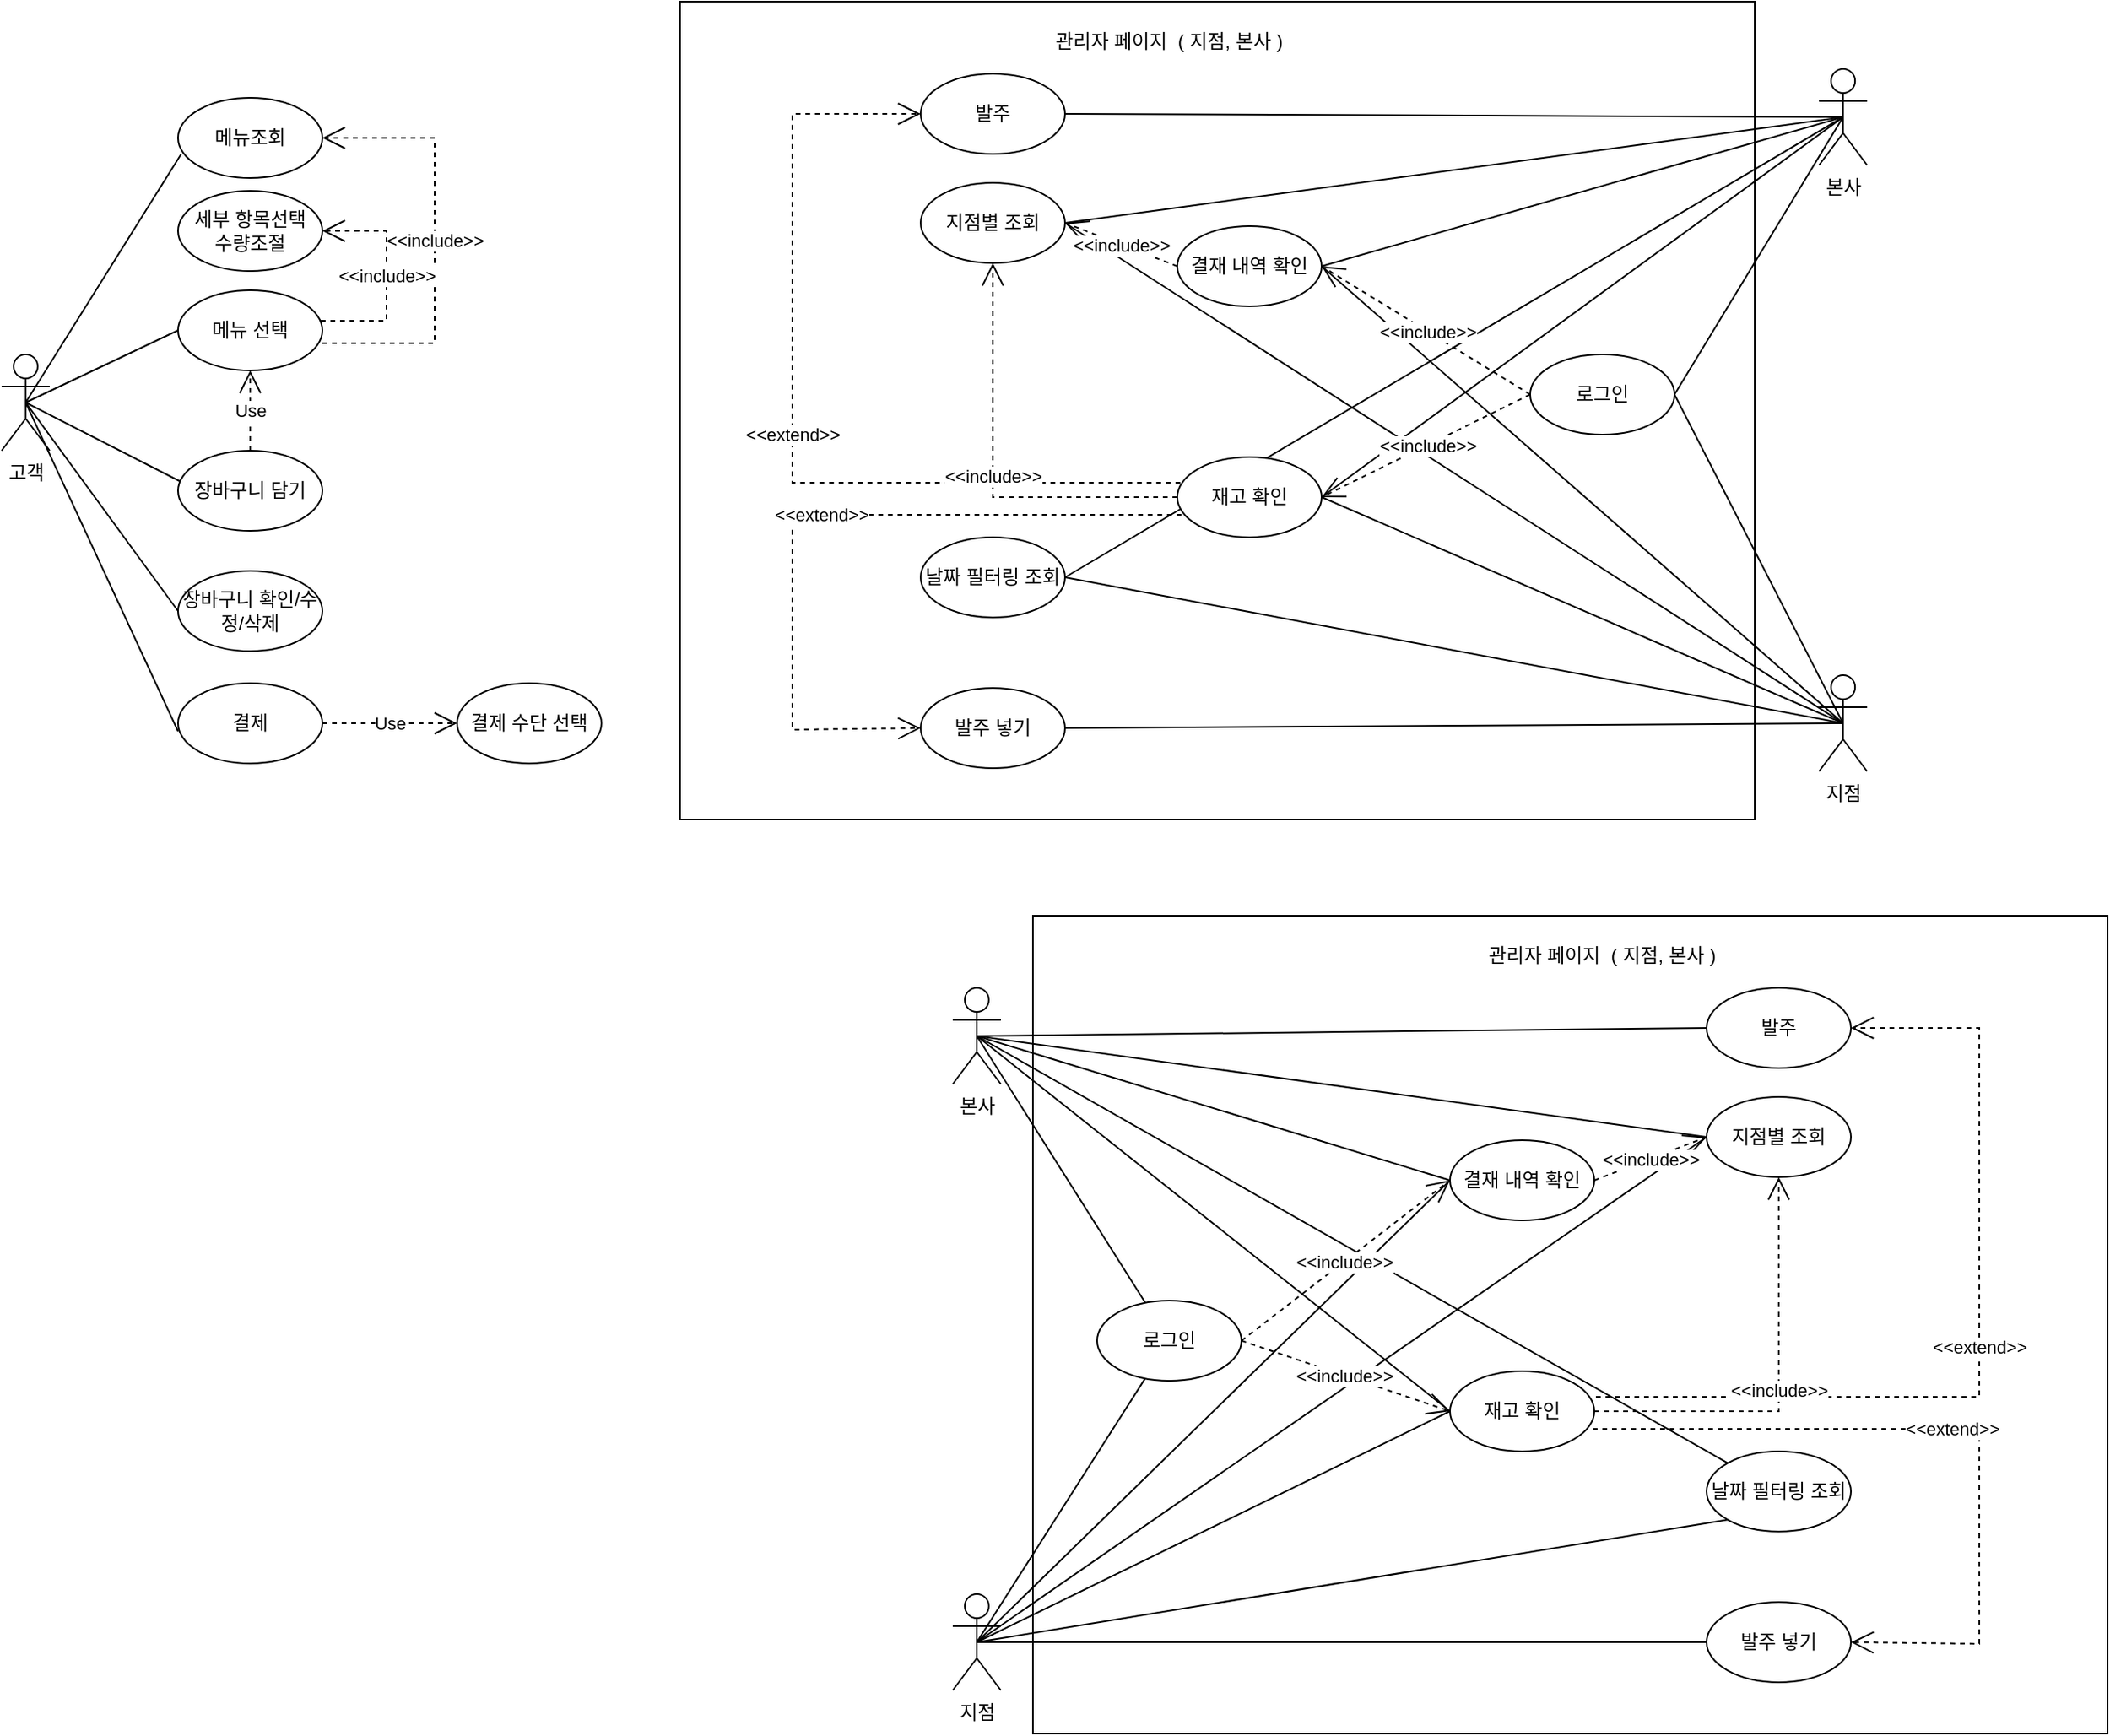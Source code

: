 <mxfile version="26.2.12">
  <diagram name="페이지-1" id="JZVc__FHkRPFE9M05rTo">
    <mxGraphModel dx="1428" dy="785" grid="1" gridSize="10" guides="1" tooltips="1" connect="1" arrows="1" fold="1" page="1" pageScale="1" pageWidth="827" pageHeight="1169" math="0" shadow="0">
      <root>
        <mxCell id="0" />
        <mxCell id="1" parent="0" />
        <mxCell id="R-ZYnTgCwf_NyY1Wy72V-14" value="" style="group" vertex="1" connectable="0" parent="1">
          <mxGeometry x="820" y="620" width="720" height="510" as="geometry" />
        </mxCell>
        <mxCell id="R-ZYnTgCwf_NyY1Wy72V-15" value="" style="rounded=0;whiteSpace=wrap;html=1;direction=east;" vertex="1" parent="R-ZYnTgCwf_NyY1Wy72V-14">
          <mxGeometry x="50" width="670" height="510" as="geometry" />
        </mxCell>
        <mxCell id="R-ZYnTgCwf_NyY1Wy72V-16" value="본사" style="shape=umlActor;verticalLabelPosition=bottom;verticalAlign=top;html=1;outlineConnect=0;direction=east;" vertex="1" parent="R-ZYnTgCwf_NyY1Wy72V-14">
          <mxGeometry y="45" width="30" height="60" as="geometry" />
        </mxCell>
        <mxCell id="R-ZYnTgCwf_NyY1Wy72V-17" value="지점" style="shape=umlActor;verticalLabelPosition=bottom;verticalAlign=top;html=1;outlineConnect=0;direction=east;" vertex="1" parent="R-ZYnTgCwf_NyY1Wy72V-14">
          <mxGeometry y="423" width="30" height="60" as="geometry" />
        </mxCell>
        <mxCell id="R-ZYnTgCwf_NyY1Wy72V-18" value="&lt;font style=&quot;vertical-align: inherit;&quot;&gt;&lt;font style=&quot;vertical-align: inherit;&quot;&gt;&lt;font style=&quot;vertical-align: inherit;&quot;&gt;&lt;font style=&quot;vertical-align: inherit;&quot;&gt;&lt;font style=&quot;vertical-align: inherit;&quot;&gt;&lt;font style=&quot;vertical-align: inherit;&quot;&gt;로그인&lt;/font&gt;&lt;/font&gt;&lt;/font&gt;&lt;/font&gt;&lt;/font&gt;&lt;/font&gt;" style="ellipse;whiteSpace=wrap;html=1;direction=east;" vertex="1" parent="R-ZYnTgCwf_NyY1Wy72V-14">
          <mxGeometry x="90" y="240" width="90" height="50" as="geometry" />
        </mxCell>
        <mxCell id="R-ZYnTgCwf_NyY1Wy72V-19" value="" style="endArrow=none;html=1;rounded=0;exitX=0.5;exitY=0.5;exitDx=0;exitDy=0;exitPerimeter=0;" edge="1" parent="R-ZYnTgCwf_NyY1Wy72V-14" source="R-ZYnTgCwf_NyY1Wy72V-16" target="R-ZYnTgCwf_NyY1Wy72V-18">
          <mxGeometry width="50" height="50" relative="1" as="geometry">
            <mxPoint x="234" y="290" as="sourcePoint" />
            <mxPoint x="284" y="240" as="targetPoint" />
            <Array as="points" />
          </mxGeometry>
        </mxCell>
        <mxCell id="R-ZYnTgCwf_NyY1Wy72V-20" value="" style="endArrow=none;html=1;rounded=0;exitX=0.5;exitY=0.5;exitDx=0;exitDy=0;exitPerimeter=0;" edge="1" parent="R-ZYnTgCwf_NyY1Wy72V-14" source="R-ZYnTgCwf_NyY1Wy72V-17" target="R-ZYnTgCwf_NyY1Wy72V-18">
          <mxGeometry width="50" height="50" relative="1" as="geometry">
            <mxPoint x="40" y="390" as="sourcePoint" />
            <mxPoint x="163.18" y="299.998" as="targetPoint" />
            <Array as="points" />
          </mxGeometry>
        </mxCell>
        <mxCell id="R-ZYnTgCwf_NyY1Wy72V-21" value="결재 내역 확인" style="ellipse;whiteSpace=wrap;html=1;direction=east;" vertex="1" parent="R-ZYnTgCwf_NyY1Wy72V-14">
          <mxGeometry x="310" y="140" width="90" height="50" as="geometry" />
        </mxCell>
        <mxCell id="R-ZYnTgCwf_NyY1Wy72V-22" value="&amp;lt;&amp;lt;extend&amp;gt;&amp;gt;" style="endArrow=open;endSize=12;dashed=1;html=1;rounded=0;exitX=0.989;exitY=0.72;exitDx=0;exitDy=0;entryX=1;entryY=0.5;entryDx=0;entryDy=0;exitPerimeter=0;" edge="1" parent="R-ZYnTgCwf_NyY1Wy72V-14" source="R-ZYnTgCwf_NyY1Wy72V-29" target="R-ZYnTgCwf_NyY1Wy72V-25">
          <mxGeometry x="-0.015" width="160" relative="1" as="geometry">
            <mxPoint x="554" y="635" as="sourcePoint" />
            <mxPoint x="590" y="550" as="targetPoint" />
            <mxPoint as="offset" />
            <Array as="points">
              <mxPoint x="640" y="320" />
              <mxPoint x="640" y="454" />
            </Array>
          </mxGeometry>
        </mxCell>
        <mxCell id="R-ZYnTgCwf_NyY1Wy72V-23" value="" style="endArrow=none;html=1;rounded=0;exitX=0.5;exitY=0.5;exitDx=0;exitDy=0;entryX=0;entryY=0.5;entryDx=0;entryDy=0;exitPerimeter=0;" edge="1" parent="R-ZYnTgCwf_NyY1Wy72V-14" source="R-ZYnTgCwf_NyY1Wy72V-17" target="R-ZYnTgCwf_NyY1Wy72V-25">
          <mxGeometry width="50" height="50" relative="1" as="geometry">
            <mxPoint x="90" y="598.45" as="sourcePoint" />
            <mxPoint x="240" y="529.45" as="targetPoint" />
          </mxGeometry>
        </mxCell>
        <mxCell id="R-ZYnTgCwf_NyY1Wy72V-24" value="" style="endArrow=none;html=1;rounded=0;exitX=0.5;exitY=0.5;exitDx=0;exitDy=0;entryX=0;entryY=0.5;entryDx=0;entryDy=0;exitPerimeter=0;" edge="1" parent="R-ZYnTgCwf_NyY1Wy72V-14" source="R-ZYnTgCwf_NyY1Wy72V-17" target="R-ZYnTgCwf_NyY1Wy72V-21">
          <mxGeometry width="50" height="50" relative="1" as="geometry">
            <mxPoint x="84" y="410" as="sourcePoint" />
            <mxPoint x="234" y="395" as="targetPoint" />
          </mxGeometry>
        </mxCell>
        <mxCell id="R-ZYnTgCwf_NyY1Wy72V-25" value="발주 넣기" style="ellipse;whiteSpace=wrap;html=1;direction=east;" vertex="1" parent="R-ZYnTgCwf_NyY1Wy72V-14">
          <mxGeometry x="470" y="428.0" width="90" height="50" as="geometry" />
        </mxCell>
        <mxCell id="R-ZYnTgCwf_NyY1Wy72V-26" value="지점별 조회" style="ellipse;whiteSpace=wrap;html=1;direction=east;" vertex="1" parent="R-ZYnTgCwf_NyY1Wy72V-14">
          <mxGeometry x="470" y="113" width="90" height="50" as="geometry" />
        </mxCell>
        <mxCell id="R-ZYnTgCwf_NyY1Wy72V-27" value="날짜 필터링 조회" style="ellipse;whiteSpace=wrap;html=1;direction=east;" vertex="1" parent="R-ZYnTgCwf_NyY1Wy72V-14">
          <mxGeometry x="470" y="334" width="90" height="50" as="geometry" />
        </mxCell>
        <mxCell id="R-ZYnTgCwf_NyY1Wy72V-28" value="발주" style="ellipse;whiteSpace=wrap;html=1;direction=east;" vertex="1" parent="R-ZYnTgCwf_NyY1Wy72V-14">
          <mxGeometry x="470" y="45" width="90" height="50" as="geometry" />
        </mxCell>
        <mxCell id="R-ZYnTgCwf_NyY1Wy72V-29" value="재고 확인" style="ellipse;whiteSpace=wrap;html=1;direction=east;" vertex="1" parent="R-ZYnTgCwf_NyY1Wy72V-14">
          <mxGeometry x="310" y="284" width="90" height="50" as="geometry" />
        </mxCell>
        <mxCell id="R-ZYnTgCwf_NyY1Wy72V-30" value="" style="endArrow=none;html=1;rounded=0;exitX=0.5;exitY=0.5;exitDx=0;exitDy=0;entryX=0;entryY=0.5;entryDx=0;entryDy=0;exitPerimeter=0;" edge="1" parent="R-ZYnTgCwf_NyY1Wy72V-14" source="R-ZYnTgCwf_NyY1Wy72V-17" target="R-ZYnTgCwf_NyY1Wy72V-29">
          <mxGeometry width="50" height="50" relative="1" as="geometry">
            <mxPoint x="94" y="400" as="sourcePoint" />
            <mxPoint x="234" y="505" as="targetPoint" />
          </mxGeometry>
        </mxCell>
        <mxCell id="R-ZYnTgCwf_NyY1Wy72V-31" value="" style="endArrow=none;html=1;rounded=0;entryX=0;entryY=1;entryDx=0;entryDy=0;exitX=0.5;exitY=0.5;exitDx=0;exitDy=0;exitPerimeter=0;" edge="1" parent="R-ZYnTgCwf_NyY1Wy72V-14" source="R-ZYnTgCwf_NyY1Wy72V-17" target="R-ZYnTgCwf_NyY1Wy72V-27">
          <mxGeometry width="50" height="50" relative="1" as="geometry">
            <mxPoint x="36" y="454.45" as="sourcePoint" />
            <mxPoint x="153" y="361.45" as="targetPoint" />
          </mxGeometry>
        </mxCell>
        <mxCell id="R-ZYnTgCwf_NyY1Wy72V-32" value="" style="endArrow=none;html=1;rounded=0;exitX=0.5;exitY=0.5;exitDx=0;exitDy=0;entryX=0;entryY=0;entryDx=0;entryDy=0;exitPerimeter=0;" edge="1" parent="R-ZYnTgCwf_NyY1Wy72V-14" source="R-ZYnTgCwf_NyY1Wy72V-16" target="R-ZYnTgCwf_NyY1Wy72V-27">
          <mxGeometry width="50" height="50" relative="1" as="geometry">
            <mxPoint x="64" y="160" as="sourcePoint" />
            <mxPoint x="240" y="270" as="targetPoint" />
            <Array as="points" />
          </mxGeometry>
        </mxCell>
        <mxCell id="R-ZYnTgCwf_NyY1Wy72V-33" value="" style="endArrow=none;html=1;rounded=0;exitX=0.5;exitY=0.5;exitDx=0;exitDy=0;entryX=0;entryY=0.5;entryDx=0;entryDy=0;exitPerimeter=0;" edge="1" parent="R-ZYnTgCwf_NyY1Wy72V-14" source="R-ZYnTgCwf_NyY1Wy72V-16" target="R-ZYnTgCwf_NyY1Wy72V-26">
          <mxGeometry width="50" height="50" relative="1" as="geometry">
            <mxPoint x="59" y="180" as="sourcePoint" />
            <mxPoint x="204" y="255" as="targetPoint" />
            <Array as="points" />
          </mxGeometry>
        </mxCell>
        <mxCell id="R-ZYnTgCwf_NyY1Wy72V-34" value="" style="endArrow=none;html=1;rounded=0;exitX=0.5;exitY=0.5;exitDx=0;exitDy=0;entryX=0;entryY=0.5;entryDx=0;entryDy=0;exitPerimeter=0;" edge="1" parent="R-ZYnTgCwf_NyY1Wy72V-14" source="R-ZYnTgCwf_NyY1Wy72V-17" target="R-ZYnTgCwf_NyY1Wy72V-26">
          <mxGeometry width="50" height="50" relative="1" as="geometry">
            <mxPoint x="11" y="524.45" as="sourcePoint" />
            <mxPoint x="470" y="310" as="targetPoint" />
            <Array as="points" />
          </mxGeometry>
        </mxCell>
        <mxCell id="R-ZYnTgCwf_NyY1Wy72V-35" value="&amp;lt;&amp;lt;include&amp;gt;&amp;gt;" style="endArrow=open;endSize=12;dashed=1;html=1;rounded=0;entryX=0;entryY=0.5;entryDx=0;entryDy=0;exitX=1;exitY=0.5;exitDx=0;exitDy=0;" edge="1" parent="R-ZYnTgCwf_NyY1Wy72V-14" source="R-ZYnTgCwf_NyY1Wy72V-18" target="R-ZYnTgCwf_NyY1Wy72V-29">
          <mxGeometry x="-0.015" width="160" relative="1" as="geometry">
            <mxPoint x="130" y="190" as="sourcePoint" />
            <mxPoint x="390" y="390" as="targetPoint" />
            <mxPoint as="offset" />
          </mxGeometry>
        </mxCell>
        <mxCell id="R-ZYnTgCwf_NyY1Wy72V-36" value="" style="endArrow=none;html=1;rounded=0;exitX=0.5;exitY=0.5;exitDx=0;exitDy=0;entryX=0;entryY=0.5;entryDx=0;entryDy=0;exitPerimeter=0;" edge="1" parent="R-ZYnTgCwf_NyY1Wy72V-14" source="R-ZYnTgCwf_NyY1Wy72V-16" target="R-ZYnTgCwf_NyY1Wy72V-28">
          <mxGeometry width="50" height="50" relative="1" as="geometry">
            <mxPoint x="69" y="80" as="sourcePoint" />
            <mxPoint x="279" y="207" as="targetPoint" />
          </mxGeometry>
        </mxCell>
        <mxCell id="R-ZYnTgCwf_NyY1Wy72V-37" value="" style="endArrow=none;html=1;rounded=0;exitX=0.5;exitY=0.5;exitDx=0;exitDy=0;entryX=0;entryY=0.5;entryDx=0;entryDy=0;exitPerimeter=0;" edge="1" parent="R-ZYnTgCwf_NyY1Wy72V-14" source="R-ZYnTgCwf_NyY1Wy72V-16" target="R-ZYnTgCwf_NyY1Wy72V-29">
          <mxGeometry width="50" height="50" relative="1" as="geometry">
            <mxPoint x="69" y="80" as="sourcePoint" />
            <mxPoint x="430" y="210" as="targetPoint" />
          </mxGeometry>
        </mxCell>
        <mxCell id="R-ZYnTgCwf_NyY1Wy72V-38" value="" style="endArrow=none;html=1;rounded=0;exitX=0.5;exitY=0.5;exitDx=0;exitDy=0;entryX=0;entryY=0.5;entryDx=0;entryDy=0;exitPerimeter=0;" edge="1" parent="R-ZYnTgCwf_NyY1Wy72V-14" source="R-ZYnTgCwf_NyY1Wy72V-16" target="R-ZYnTgCwf_NyY1Wy72V-21">
          <mxGeometry width="50" height="50" relative="1" as="geometry">
            <mxPoint x="45" y="380" as="sourcePoint" />
            <mxPoint x="320" y="365" as="targetPoint" />
          </mxGeometry>
        </mxCell>
        <mxCell id="R-ZYnTgCwf_NyY1Wy72V-39" value="&amp;lt;&amp;lt;extend&amp;gt;&amp;gt;" style="endArrow=open;endSize=12;dashed=1;html=1;rounded=0;exitX=1.011;exitY=0.32;exitDx=0;exitDy=0;entryX=1;entryY=0.5;entryDx=0;entryDy=0;exitPerimeter=0;" edge="1" parent="R-ZYnTgCwf_NyY1Wy72V-14" source="R-ZYnTgCwf_NyY1Wy72V-29" target="R-ZYnTgCwf_NyY1Wy72V-28">
          <mxGeometry x="-0.015" width="160" relative="1" as="geometry">
            <mxPoint x="566" y="215" as="sourcePoint" />
            <mxPoint x="566" y="415" as="targetPoint" />
            <mxPoint as="offset" />
            <Array as="points">
              <mxPoint x="640" y="300" />
              <mxPoint x="640" y="70" />
            </Array>
          </mxGeometry>
        </mxCell>
        <mxCell id="R-ZYnTgCwf_NyY1Wy72V-40" value="&amp;lt;&amp;lt;include&amp;gt;&amp;gt;" style="endArrow=open;endSize=12;dashed=1;html=1;rounded=0;entryX=0.5;entryY=1;entryDx=0;entryDy=0;exitX=1;exitY=0.5;exitDx=0;exitDy=0;" edge="1" parent="R-ZYnTgCwf_NyY1Wy72V-14" source="R-ZYnTgCwf_NyY1Wy72V-29" target="R-ZYnTgCwf_NyY1Wy72V-26">
          <mxGeometry x="-0.015" width="160" relative="1" as="geometry">
            <mxPoint x="410" y="308.5" as="sourcePoint" />
            <mxPoint x="584" y="308.5" as="targetPoint" />
            <mxPoint as="offset" />
            <Array as="points">
              <mxPoint x="515" y="309" />
            </Array>
          </mxGeometry>
        </mxCell>
        <mxCell id="R-ZYnTgCwf_NyY1Wy72V-41" value="&amp;lt;&amp;lt;include&amp;gt;&amp;gt;" style="endArrow=open;endSize=12;dashed=1;html=1;rounded=0;entryX=0;entryY=0.5;entryDx=0;entryDy=0;exitX=1;exitY=0.5;exitDx=0;exitDy=0;" edge="1" parent="R-ZYnTgCwf_NyY1Wy72V-14" source="R-ZYnTgCwf_NyY1Wy72V-18" target="R-ZYnTgCwf_NyY1Wy72V-21">
          <mxGeometry x="-0.015" width="160" relative="1" as="geometry">
            <mxPoint x="190" y="275" as="sourcePoint" />
            <mxPoint x="476" y="215" as="targetPoint" />
            <mxPoint as="offset" />
          </mxGeometry>
        </mxCell>
        <mxCell id="R-ZYnTgCwf_NyY1Wy72V-42" value="&amp;lt;&amp;lt;include&amp;gt;&amp;gt;" style="endArrow=open;endSize=12;dashed=1;html=1;rounded=0;entryX=0;entryY=0.5;entryDx=0;entryDy=0;exitX=1;exitY=0.5;exitDx=0;exitDy=0;" edge="1" parent="R-ZYnTgCwf_NyY1Wy72V-14" source="R-ZYnTgCwf_NyY1Wy72V-21" target="R-ZYnTgCwf_NyY1Wy72V-26">
          <mxGeometry x="-0.015" width="160" relative="1" as="geometry">
            <mxPoint x="190" y="275" as="sourcePoint" />
            <mxPoint x="320" y="175" as="targetPoint" />
            <mxPoint as="offset" />
          </mxGeometry>
        </mxCell>
        <mxCell id="R-ZYnTgCwf_NyY1Wy72V-43" value="관리자 페이지&amp;nbsp; ( 지점, 본사 )" style="text;html=1;align=center;verticalAlign=middle;whiteSpace=wrap;rounded=0;direction=east;" vertex="1" parent="R-ZYnTgCwf_NyY1Wy72V-14">
          <mxGeometry x="320" y="10" width="170" height="30" as="geometry" />
        </mxCell>
        <mxCell id="R-ZYnTgCwf_NyY1Wy72V-44" value="" style="group" vertex="1" connectable="0" parent="1">
          <mxGeometry x="227" y="110" width="374" height="415" as="geometry" />
        </mxCell>
        <mxCell id="dEh4cGmL0a7jBWiKpQX9-3" value="고객" style="shape=umlActor;verticalLabelPosition=bottom;verticalAlign=top;html=1;outlineConnect=0;direction=east;" parent="R-ZYnTgCwf_NyY1Wy72V-44" vertex="1">
          <mxGeometry y="160" width="30" height="60" as="geometry" />
        </mxCell>
        <mxCell id="dEh4cGmL0a7jBWiKpQX9-28" value="" style="endArrow=none;html=1;rounded=0;exitX=0.5;exitY=0.5;exitDx=0;exitDy=0;entryX=0;entryY=0.5;entryDx=0;entryDy=0;exitPerimeter=0;" parent="R-ZYnTgCwf_NyY1Wy72V-44" source="dEh4cGmL0a7jBWiKpQX9-3" target="dEh4cGmL0a7jBWiKpQX9-30" edge="1">
          <mxGeometry width="50" height="50" relative="1" as="geometry">
            <mxPoint x="170" y="190" as="sourcePoint" />
            <mxPoint x="230" y="220" as="targetPoint" />
          </mxGeometry>
        </mxCell>
        <mxCell id="dEh4cGmL0a7jBWiKpQX9-30" value="메뉴 선택" style="ellipse;whiteSpace=wrap;html=1;direction=east;" parent="R-ZYnTgCwf_NyY1Wy72V-44" vertex="1">
          <mxGeometry x="110" y="120" width="90" height="50" as="geometry" />
        </mxCell>
        <mxCell id="dEh4cGmL0a7jBWiKpQX9-31" value="세부 항목선택&lt;div&gt;수량조절&lt;/div&gt;" style="ellipse;whiteSpace=wrap;html=1;direction=east;" parent="R-ZYnTgCwf_NyY1Wy72V-44" vertex="1">
          <mxGeometry x="110" y="58" width="90" height="50" as="geometry" />
        </mxCell>
        <mxCell id="dEh4cGmL0a7jBWiKpQX9-34" value="장바구니 담기" style="ellipse;whiteSpace=wrap;html=1;direction=east;" parent="R-ZYnTgCwf_NyY1Wy72V-44" vertex="1">
          <mxGeometry x="110" y="220" width="90" height="50" as="geometry" />
        </mxCell>
        <mxCell id="dEh4cGmL0a7jBWiKpQX9-39" value="결제" style="ellipse;whiteSpace=wrap;html=1;direction=east;" parent="R-ZYnTgCwf_NyY1Wy72V-44" vertex="1">
          <mxGeometry x="110" y="365" width="90" height="50" as="geometry" />
        </mxCell>
        <mxCell id="dEh4cGmL0a7jBWiKpQX9-40" value="결제 수단 선택" style="ellipse;whiteSpace=wrap;html=1;direction=east;" parent="R-ZYnTgCwf_NyY1Wy72V-44" vertex="1">
          <mxGeometry x="284" y="365" width="90" height="50" as="geometry" />
        </mxCell>
        <mxCell id="dEh4cGmL0a7jBWiKpQX9-42" value="" style="endArrow=none;html=1;rounded=0;exitX=0;exitY=0.6;exitDx=0;exitDy=0;exitPerimeter=0;entryX=0.5;entryY=0.5;entryDx=0;entryDy=0;entryPerimeter=0;" parent="R-ZYnTgCwf_NyY1Wy72V-44" source="dEh4cGmL0a7jBWiKpQX9-39" target="dEh4cGmL0a7jBWiKpQX9-3" edge="1">
          <mxGeometry width="50" height="50" relative="1" as="geometry">
            <mxPoint x="120" y="245" as="sourcePoint" />
            <mxPoint x="-20" y="240" as="targetPoint" />
          </mxGeometry>
        </mxCell>
        <mxCell id="nF9jFXOywA1NNGl533Vz-7" value="&amp;lt;&amp;lt;include&amp;gt;&amp;gt;" style="endArrow=open;endSize=12;dashed=1;html=1;rounded=0;entryX=1;entryY=0.5;entryDx=0;entryDy=0;exitX=1;exitY=0.66;exitDx=0;exitDy=0;exitPerimeter=0;" parent="R-ZYnTgCwf_NyY1Wy72V-44" source="dEh4cGmL0a7jBWiKpQX9-30" target="nF9jFXOywA1NNGl533Vz-9" edge="1">
          <mxGeometry width="160" relative="1" as="geometry">
            <mxPoint x="260" y="60" as="sourcePoint" />
            <mxPoint x="230" y="90" as="targetPoint" />
            <Array as="points">
              <mxPoint x="270" y="153" />
              <mxPoint x="270" y="25" />
            </Array>
          </mxGeometry>
        </mxCell>
        <mxCell id="nF9jFXOywA1NNGl533Vz-8" value="&amp;lt;&amp;lt;include&amp;gt;&amp;gt;" style="endArrow=open;endSize=12;dashed=1;html=1;rounded=0;entryX=1;entryY=0.5;entryDx=0;entryDy=0;exitX=0.989;exitY=0.38;exitDx=0;exitDy=0;exitPerimeter=0;" parent="R-ZYnTgCwf_NyY1Wy72V-44" source="dEh4cGmL0a7jBWiKpQX9-30" target="dEh4cGmL0a7jBWiKpQX9-31" edge="1">
          <mxGeometry width="160" relative="1" as="geometry">
            <mxPoint x="360" y="80" as="sourcePoint" />
            <mxPoint x="289" y="175" as="targetPoint" />
            <Array as="points">
              <mxPoint x="240" y="139" />
              <mxPoint x="240" y="83" />
            </Array>
          </mxGeometry>
        </mxCell>
        <mxCell id="nF9jFXOywA1NNGl533Vz-9" value="&lt;font style=&quot;vertical-align: inherit;&quot;&gt;&lt;font style=&quot;vertical-align: inherit;&quot;&gt;&lt;font style=&quot;vertical-align: inherit;&quot;&gt;&lt;font style=&quot;vertical-align: inherit;&quot;&gt;&lt;font style=&quot;vertical-align: inherit;&quot;&gt;&lt;font style=&quot;vertical-align: inherit;&quot;&gt;메뉴조회&lt;/font&gt;&lt;/font&gt;&lt;/font&gt;&lt;/font&gt;&lt;/font&gt;&lt;/font&gt;" style="ellipse;whiteSpace=wrap;html=1;direction=east;" parent="R-ZYnTgCwf_NyY1Wy72V-44" vertex="1">
          <mxGeometry x="110" width="90" height="50" as="geometry" />
        </mxCell>
        <mxCell id="nF9jFXOywA1NNGl533Vz-10" value="" style="endArrow=none;html=1;rounded=0;exitX=0.5;exitY=0.5;exitDx=0;exitDy=0;entryX=0.022;entryY=0.7;entryDx=0;entryDy=0;exitPerimeter=0;entryPerimeter=0;" parent="R-ZYnTgCwf_NyY1Wy72V-44" source="dEh4cGmL0a7jBWiKpQX9-3" target="nF9jFXOywA1NNGl533Vz-9" edge="1">
          <mxGeometry width="50" height="50" relative="1" as="geometry">
            <mxPoint x="40" y="200" as="sourcePoint" />
            <mxPoint x="170" y="155" as="targetPoint" />
          </mxGeometry>
        </mxCell>
        <mxCell id="nF9jFXOywA1NNGl533Vz-12" value="Use" style="endArrow=open;endSize=12;dashed=1;html=1;rounded=0;entryX=0;entryY=0.5;entryDx=0;entryDy=0;exitX=1;exitY=0.5;exitDx=0;exitDy=0;" parent="R-ZYnTgCwf_NyY1Wy72V-44" source="dEh4cGmL0a7jBWiKpQX9-39" target="dEh4cGmL0a7jBWiKpQX9-40" edge="1">
          <mxGeometry width="160" relative="1" as="geometry">
            <mxPoint x="250" y="290" as="sourcePoint" />
            <mxPoint x="284" y="390" as="targetPoint" />
          </mxGeometry>
        </mxCell>
        <mxCell id="nF9jFXOywA1NNGl533Vz-13" value="" style="endArrow=none;html=1;rounded=0;entryX=0.011;entryY=0.38;entryDx=0;entryDy=0;entryPerimeter=0;exitX=0.5;exitY=0.5;exitDx=0;exitDy=0;exitPerimeter=0;" parent="R-ZYnTgCwf_NyY1Wy72V-44" source="dEh4cGmL0a7jBWiKpQX9-3" target="dEh4cGmL0a7jBWiKpQX9-34" edge="1">
          <mxGeometry width="50" height="50" relative="1" as="geometry">
            <mxPoint x="70" y="190" as="sourcePoint" />
            <mxPoint x="120" y="155" as="targetPoint" />
          </mxGeometry>
        </mxCell>
        <mxCell id="nF9jFXOywA1NNGl533Vz-15" value="Use" style="endArrow=open;endSize=12;dashed=1;html=1;rounded=0;entryX=0.5;entryY=1;entryDx=0;entryDy=0;exitX=0.5;exitY=0;exitDx=0;exitDy=0;" parent="R-ZYnTgCwf_NyY1Wy72V-44" source="dEh4cGmL0a7jBWiKpQX9-34" target="dEh4cGmL0a7jBWiKpQX9-30" edge="1">
          <mxGeometry width="160" relative="1" as="geometry">
            <mxPoint x="210" y="210" as="sourcePoint" />
            <mxPoint x="299" y="240" as="targetPoint" />
          </mxGeometry>
        </mxCell>
        <mxCell id="nF9jFXOywA1NNGl533Vz-16" value="장바구니 확인/수정/삭제" style="ellipse;whiteSpace=wrap;html=1;direction=east;" parent="R-ZYnTgCwf_NyY1Wy72V-44" vertex="1">
          <mxGeometry x="110" y="295" width="90" height="50" as="geometry" />
        </mxCell>
        <mxCell id="NRemJJb4ElTtl9lICrNd-3" value="" style="endArrow=none;html=1;rounded=0;entryX=0;entryY=0.5;entryDx=0;entryDy=0;exitX=0.5;exitY=0.5;exitDx=0;exitDy=0;exitPerimeter=0;" parent="R-ZYnTgCwf_NyY1Wy72V-44" source="dEh4cGmL0a7jBWiKpQX9-3" target="nF9jFXOywA1NNGl533Vz-16" edge="1">
          <mxGeometry width="50" height="50" relative="1" as="geometry">
            <mxPoint x="40" y="200" as="sourcePoint" />
            <mxPoint x="100" y="280" as="targetPoint" />
          </mxGeometry>
        </mxCell>
        <mxCell id="R-ZYnTgCwf_NyY1Wy72V-45" value="" style="rounded=0;whiteSpace=wrap;html=1;direction=east;" vertex="1" parent="1">
          <mxGeometry x="650" y="50" width="670" height="510" as="geometry" />
        </mxCell>
        <mxCell id="dEh4cGmL0a7jBWiKpQX9-1" value="본사" style="shape=umlActor;verticalLabelPosition=bottom;verticalAlign=top;html=1;outlineConnect=0;direction=east;" parent="1" vertex="1">
          <mxGeometry x="1360.1" y="92" width="30" height="60" as="geometry" />
        </mxCell>
        <mxCell id="dEh4cGmL0a7jBWiKpQX9-2" value="지점" style="shape=umlActor;verticalLabelPosition=bottom;verticalAlign=top;html=1;outlineConnect=0;direction=east;" parent="1" vertex="1">
          <mxGeometry x="1360.1" y="470" width="30" height="60" as="geometry" />
        </mxCell>
        <mxCell id="dEh4cGmL0a7jBWiKpQX9-21" value="" style="endArrow=none;html=1;rounded=0;exitX=0.5;exitY=0.5;exitDx=0;exitDy=0;exitPerimeter=0;entryX=1;entryY=0.5;entryDx=0;entryDy=0;" parent="1" source="dEh4cGmL0a7jBWiKpQX9-1" target="dEh4cGmL0a7jBWiKpQX9-20" edge="1">
          <mxGeometry width="50" height="50" relative="1" as="geometry">
            <mxPoint x="1156.1" y="337" as="sourcePoint" />
            <mxPoint x="1269.999" y="288.41" as="targetPoint" />
            <Array as="points" />
          </mxGeometry>
        </mxCell>
        <mxCell id="dEh4cGmL0a7jBWiKpQX9-22" value="" style="endArrow=none;html=1;rounded=0;exitX=0.5;exitY=0.5;exitDx=0;exitDy=0;exitPerimeter=0;entryX=1;entryY=0.5;entryDx=0;entryDy=0;" parent="1" source="dEh4cGmL0a7jBWiKpQX9-2" target="dEh4cGmL0a7jBWiKpQX9-20" edge="1">
          <mxGeometry width="50" height="50" relative="1" as="geometry">
            <mxPoint x="1350.1" y="437" as="sourcePoint" />
            <mxPoint x="1270.201" y="335.55" as="targetPoint" />
            <Array as="points" />
          </mxGeometry>
        </mxCell>
        <mxCell id="5BeUE26OOQga9A-W7IJb-14" value="" style="endArrow=none;html=1;rounded=0;exitX=0.5;exitY=0.5;exitDx=0;exitDy=0;entryX=1;entryY=0.5;entryDx=0;entryDy=0;exitPerimeter=0;" parent="1" source="dEh4cGmL0a7jBWiKpQX9-1" target="NRemJJb4ElTtl9lICrNd-38" edge="1">
          <mxGeometry width="50" height="50" relative="1" as="geometry">
            <mxPoint x="1291" y="130" as="sourcePoint" />
            <mxPoint x="930" y="260" as="targetPoint" />
          </mxGeometry>
        </mxCell>
        <mxCell id="5BeUE26OOQga9A-W7IJb-13" value="" style="endArrow=none;html=1;rounded=0;exitX=0.5;exitY=0.5;exitDx=0;exitDy=0;entryX=1;entryY=0.5;entryDx=0;entryDy=0;exitPerimeter=0;" parent="1" source="dEh4cGmL0a7jBWiKpQX9-1" target="NRemJJb4ElTtl9lICrNd-35" edge="1">
          <mxGeometry width="50" height="50" relative="1" as="geometry">
            <mxPoint x="1291" y="130" as="sourcePoint" />
            <mxPoint x="1081" y="257" as="targetPoint" />
          </mxGeometry>
        </mxCell>
        <mxCell id="5BeUE26OOQga9A-W7IJb-6" value="" style="endArrow=none;html=1;rounded=0;exitX=0.5;exitY=0.5;exitDx=0;exitDy=0;exitPerimeter=0;" parent="1" source="dEh4cGmL0a7jBWiKpQX9-1" edge="1">
          <mxGeometry width="50" height="50" relative="1" as="geometry">
            <mxPoint x="1301" y="230" as="sourcePoint" />
            <mxPoint x="890" y="188" as="targetPoint" />
            <Array as="points" />
          </mxGeometry>
        </mxCell>
        <mxCell id="5BeUE26OOQga9A-W7IJb-2" value="" style="endArrow=none;html=1;rounded=0;exitX=0.5;exitY=0.5;exitDx=0;exitDy=0;entryX=1;entryY=0.5;entryDx=0;entryDy=0;exitPerimeter=0;" parent="1" source="dEh4cGmL0a7jBWiKpQX9-1" target="NRemJJb4ElTtl9lICrNd-33" edge="1">
          <mxGeometry width="50" height="50" relative="1" as="geometry">
            <mxPoint x="1296" y="210" as="sourcePoint" />
            <mxPoint x="1120" y="320" as="targetPoint" />
            <Array as="points" />
          </mxGeometry>
        </mxCell>
        <mxCell id="R-ZYnTgCwf_NyY1Wy72V-1" value="" style="endArrow=none;html=1;rounded=0;exitX=0.5;exitY=0.5;exitDx=0;exitDy=0;entryX=1;entryY=0.5;entryDx=0;entryDy=0;exitPerimeter=0;" edge="1" parent="1" source="dEh4cGmL0a7jBWiKpQX9-1" target="NRemJJb4ElTtl9lICrNd-13">
          <mxGeometry width="50" height="50" relative="1" as="geometry">
            <mxPoint x="1315" y="430" as="sourcePoint" />
            <mxPoint x="1040" y="415" as="targetPoint" />
          </mxGeometry>
        </mxCell>
        <mxCell id="5BeUE26OOQga9A-W7IJb-7" value="" style="endArrow=none;html=1;rounded=0;exitX=0.5;exitY=0.5;exitDx=0;exitDy=0;exitPerimeter=0;entryX=1;entryY=0.5;entryDx=0;entryDy=0;" parent="1" source="dEh4cGmL0a7jBWiKpQX9-2" target="NRemJJb4ElTtl9lICrNd-30" edge="1">
          <mxGeometry width="50" height="50" relative="1" as="geometry">
            <mxPoint x="1349" y="574.45" as="sourcePoint" />
            <mxPoint x="900" y="240" as="targetPoint" />
            <Array as="points" />
          </mxGeometry>
        </mxCell>
        <mxCell id="5BeUE26OOQga9A-W7IJb-1" value="" style="endArrow=none;html=1;rounded=0;entryX=1;entryY=0.5;entryDx=0;entryDy=0;exitX=0.5;exitY=0.5;exitDx=0;exitDy=0;exitPerimeter=0;" parent="1" source="dEh4cGmL0a7jBWiKpQX9-2" target="NRemJJb4ElTtl9lICrNd-33" edge="1">
          <mxGeometry width="50" height="50" relative="1" as="geometry">
            <mxPoint x="1324" y="504.45" as="sourcePoint" />
            <mxPoint x="1207" y="411.45" as="targetPoint" />
          </mxGeometry>
        </mxCell>
        <mxCell id="NRemJJb4ElTtl9lICrNd-39" value="" style="endArrow=none;html=1;rounded=0;exitX=0.5;exitY=0.5;exitDx=0;exitDy=0;entryX=1;entryY=0.5;entryDx=0;entryDy=0;exitPerimeter=0;" parent="1" source="dEh4cGmL0a7jBWiKpQX9-2" target="NRemJJb4ElTtl9lICrNd-38" edge="1">
          <mxGeometry width="50" height="50" relative="1" as="geometry">
            <mxPoint x="1266" y="450" as="sourcePoint" />
            <mxPoint x="1126" y="555" as="targetPoint" />
          </mxGeometry>
        </mxCell>
        <mxCell id="NRemJJb4ElTtl9lICrNd-27" value="" style="endArrow=none;html=1;rounded=0;exitX=0.5;exitY=0.5;exitDx=0;exitDy=0;entryX=1;entryY=0.5;entryDx=0;entryDy=0;exitPerimeter=0;" parent="1" source="dEh4cGmL0a7jBWiKpQX9-2" target="NRemJJb4ElTtl9lICrNd-13" edge="1">
          <mxGeometry width="50" height="50" relative="1" as="geometry">
            <mxPoint x="1276" y="460" as="sourcePoint" />
            <mxPoint x="1126" y="445" as="targetPoint" />
          </mxGeometry>
        </mxCell>
        <mxCell id="NRemJJb4ElTtl9lICrNd-18" value="" style="endArrow=none;html=1;rounded=0;exitX=0.5;exitY=0.5;exitDx=0;exitDy=0;entryX=1;entryY=0.5;entryDx=0;entryDy=0;exitPerimeter=0;" parent="1" source="dEh4cGmL0a7jBWiKpQX9-2" target="NRemJJb4ElTtl9lICrNd-28" edge="1">
          <mxGeometry width="50" height="50" relative="1" as="geometry">
            <mxPoint x="1270" y="648.45" as="sourcePoint" />
            <mxPoint x="1120" y="579.45" as="targetPoint" />
          </mxGeometry>
        </mxCell>
        <mxCell id="dEh4cGmL0a7jBWiKpQX9-20" value="&lt;font style=&quot;vertical-align: inherit;&quot;&gt;&lt;font style=&quot;vertical-align: inherit;&quot;&gt;&lt;font style=&quot;vertical-align: inherit;&quot;&gt;&lt;font style=&quot;vertical-align: inherit;&quot;&gt;&lt;font style=&quot;vertical-align: inherit;&quot;&gt;&lt;font style=&quot;vertical-align: inherit;&quot;&gt;로그인&lt;/font&gt;&lt;/font&gt;&lt;/font&gt;&lt;/font&gt;&lt;/font&gt;&lt;/font&gt;" style="ellipse;whiteSpace=wrap;html=1;direction=east;" parent="1" vertex="1">
          <mxGeometry x="1180" y="270" width="90" height="50" as="geometry" />
        </mxCell>
        <mxCell id="NRemJJb4ElTtl9lICrNd-13" value="결재 내역 확인" style="ellipse;whiteSpace=wrap;html=1;direction=east;" parent="1" vertex="1">
          <mxGeometry x="960" y="190" width="90" height="50" as="geometry" />
        </mxCell>
        <mxCell id="NRemJJb4ElTtl9lICrNd-17" value="&amp;lt;&amp;lt;extend&amp;gt;&amp;gt;" style="endArrow=open;endSize=12;dashed=1;html=1;rounded=0;entryX=0;entryY=0.5;entryDx=0;entryDy=0;exitX=0.029;exitY=0.721;exitDx=0;exitDy=0;exitPerimeter=0;" parent="1" source="NRemJJb4ElTtl9lICrNd-38" target="NRemJJb4ElTtl9lICrNd-28" edge="1">
          <mxGeometry x="-0.015" width="160" relative="1" as="geometry">
            <mxPoint x="950" y="370" as="sourcePoint" />
            <mxPoint x="770" y="600" as="targetPoint" />
            <mxPoint as="offset" />
            <Array as="points">
              <mxPoint x="720" y="370" />
              <mxPoint x="720" y="504" />
            </Array>
          </mxGeometry>
        </mxCell>
        <mxCell id="NRemJJb4ElTtl9lICrNd-28" value="발주 넣기" style="ellipse;whiteSpace=wrap;html=1;direction=east;" parent="1" vertex="1">
          <mxGeometry x="800" y="478.0" width="90" height="50" as="geometry" />
        </mxCell>
        <mxCell id="NRemJJb4ElTtl9lICrNd-30" value="지점별 조회" style="ellipse;whiteSpace=wrap;html=1;direction=east;" parent="1" vertex="1">
          <mxGeometry x="800" y="163" width="90" height="50" as="geometry" />
        </mxCell>
        <mxCell id="NRemJJb4ElTtl9lICrNd-33" value="날짜 필터링 조회" style="ellipse;whiteSpace=wrap;html=1;direction=east;" parent="1" vertex="1">
          <mxGeometry x="800" y="384" width="90" height="50" as="geometry" />
        </mxCell>
        <mxCell id="NRemJJb4ElTtl9lICrNd-35" value="발주" style="ellipse;whiteSpace=wrap;html=1;direction=east;" parent="1" vertex="1">
          <mxGeometry x="800" y="95" width="90" height="50" as="geometry" />
        </mxCell>
        <mxCell id="NRemJJb4ElTtl9lICrNd-38" value="재고 확인" style="ellipse;whiteSpace=wrap;html=1;direction=east;" parent="1" vertex="1">
          <mxGeometry x="960" y="334" width="90" height="50" as="geometry" />
        </mxCell>
        <mxCell id="5BeUE26OOQga9A-W7IJb-12" value="&amp;lt;&amp;lt;include&amp;gt;&amp;gt;" style="endArrow=open;endSize=12;dashed=1;html=1;rounded=0;entryX=1;entryY=0.5;entryDx=0;entryDy=0;exitX=0;exitY=0.5;exitDx=0;exitDy=0;" parent="1" edge="1" target="NRemJJb4ElTtl9lICrNd-38" source="dEh4cGmL0a7jBWiKpQX9-20">
          <mxGeometry x="-0.015" width="160" relative="1" as="geometry">
            <mxPoint x="1230" y="240" as="sourcePoint" />
            <mxPoint x="970" y="440" as="targetPoint" />
            <mxPoint as="offset" />
          </mxGeometry>
        </mxCell>
        <mxCell id="R-ZYnTgCwf_NyY1Wy72V-2" value="&amp;lt;&amp;lt;extend&amp;gt;&amp;gt;" style="endArrow=open;endSize=12;dashed=1;html=1;rounded=0;entryX=0;entryY=0.5;entryDx=0;entryDy=0;exitX=0.021;exitY=0.321;exitDx=0;exitDy=0;exitPerimeter=0;" edge="1" parent="1" source="NRemJJb4ElTtl9lICrNd-38" target="NRemJJb4ElTtl9lICrNd-35">
          <mxGeometry x="-0.015" width="160" relative="1" as="geometry">
            <mxPoint x="950" y="350" as="sourcePoint" />
            <mxPoint x="780" y="120" as="targetPoint" />
            <mxPoint as="offset" />
            <Array as="points">
              <mxPoint x="720" y="350" />
              <mxPoint x="720" y="120" />
            </Array>
          </mxGeometry>
        </mxCell>
        <mxCell id="R-ZYnTgCwf_NyY1Wy72V-5" value="&amp;lt;&amp;lt;include&amp;gt;&amp;gt;" style="endArrow=open;endSize=12;dashed=1;html=1;rounded=0;entryX=0.5;entryY=1;entryDx=0;entryDy=0;exitX=0;exitY=0.5;exitDx=0;exitDy=0;" edge="1" parent="1" source="NRemJJb4ElTtl9lICrNd-38" target="NRemJJb4ElTtl9lICrNd-30">
          <mxGeometry x="-0.015" width="160" relative="1" as="geometry">
            <mxPoint x="950" y="340" as="sourcePoint" />
            <mxPoint x="776" y="358.5" as="targetPoint" />
            <mxPoint as="offset" />
            <Array as="points">
              <mxPoint x="845" y="359" />
            </Array>
          </mxGeometry>
        </mxCell>
        <mxCell id="R-ZYnTgCwf_NyY1Wy72V-6" value="&amp;lt;&amp;lt;include&amp;gt;&amp;gt;" style="endArrow=open;endSize=12;dashed=1;html=1;rounded=0;entryX=1;entryY=0.5;entryDx=0;entryDy=0;exitX=0;exitY=0.5;exitDx=0;exitDy=0;" edge="1" parent="1" source="dEh4cGmL0a7jBWiKpQX9-20" target="NRemJJb4ElTtl9lICrNd-13">
          <mxGeometry x="-0.015" width="160" relative="1" as="geometry">
            <mxPoint x="1170" y="325" as="sourcePoint" />
            <mxPoint x="884" y="265" as="targetPoint" />
            <mxPoint as="offset" />
          </mxGeometry>
        </mxCell>
        <mxCell id="R-ZYnTgCwf_NyY1Wy72V-7" value="&amp;lt;&amp;lt;include&amp;gt;&amp;gt;" style="endArrow=open;endSize=12;dashed=1;html=1;rounded=0;entryX=1;entryY=0.5;entryDx=0;entryDy=0;exitX=0;exitY=0.5;exitDx=0;exitDy=0;" edge="1" parent="1" source="NRemJJb4ElTtl9lICrNd-13" target="NRemJJb4ElTtl9lICrNd-30">
          <mxGeometry x="-0.015" width="160" relative="1" as="geometry">
            <mxPoint x="1170" y="325" as="sourcePoint" />
            <mxPoint x="1040" y="225" as="targetPoint" />
            <mxPoint as="offset" />
          </mxGeometry>
        </mxCell>
        <mxCell id="R-ZYnTgCwf_NyY1Wy72V-9" value="관리자 페이지&amp;nbsp; ( 지점, 본사 )" style="text;html=1;align=center;verticalAlign=middle;whiteSpace=wrap;rounded=0;direction=east;" vertex="1" parent="1">
          <mxGeometry x="870" y="60" width="170" height="30" as="geometry" />
        </mxCell>
      </root>
    </mxGraphModel>
  </diagram>
</mxfile>
